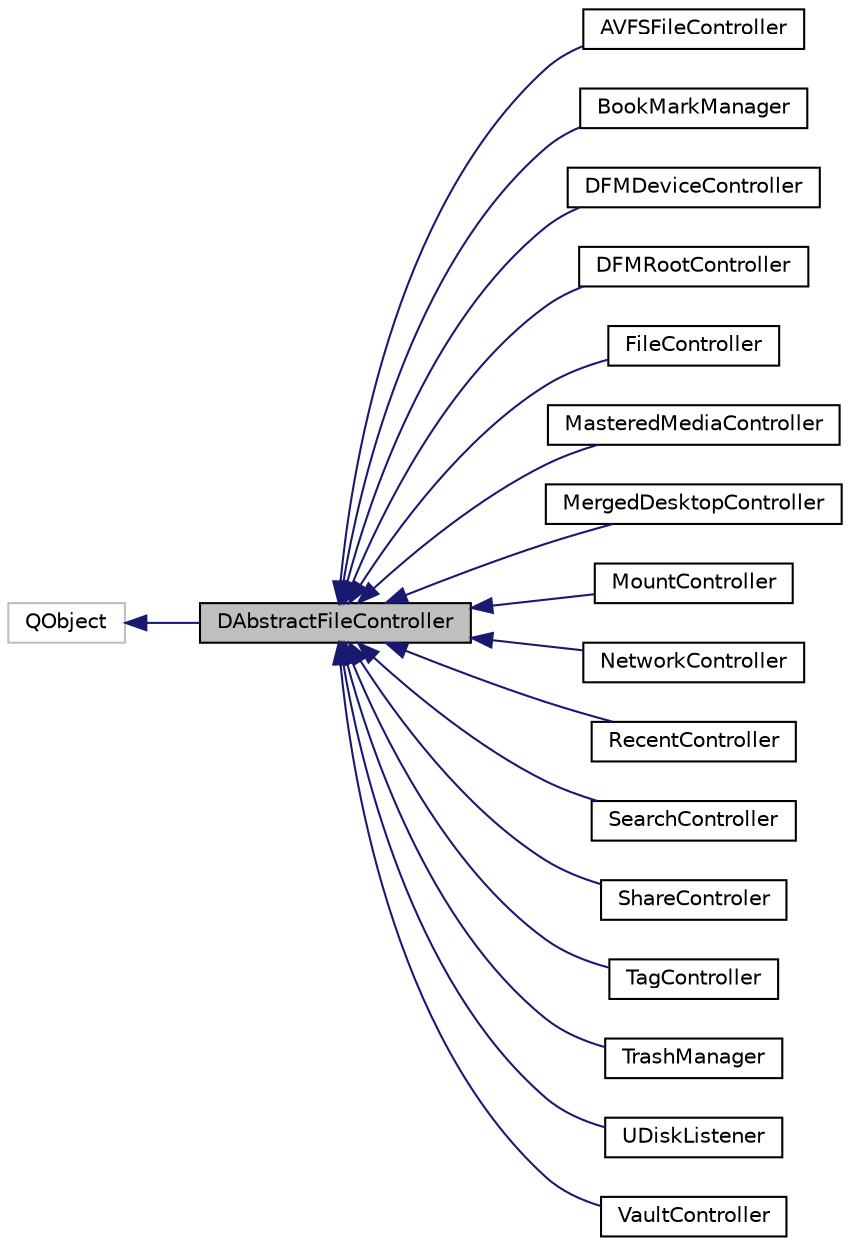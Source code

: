digraph "DAbstractFileController"
{
  edge [fontname="Helvetica",fontsize="10",labelfontname="Helvetica",labelfontsize="10"];
  node [fontname="Helvetica",fontsize="10",shape=record];
  rankdir="LR";
  Node0 [label="DAbstractFileController",height=0.2,width=0.4,color="black", fillcolor="grey75", style="filled", fontcolor="black"];
  Node1 -> Node0 [dir="back",color="midnightblue",fontsize="10",style="solid",fontname="Helvetica"];
  Node1 [label="QObject",height=0.2,width=0.4,color="grey75", fillcolor="white", style="filled"];
  Node0 -> Node2 [dir="back",color="midnightblue",fontsize="10",style="solid",fontname="Helvetica"];
  Node2 [label="AVFSFileController",height=0.2,width=0.4,color="black", fillcolor="white", style="filled",URL="$class_a_v_f_s_file_controller.html"];
  Node0 -> Node3 [dir="back",color="midnightblue",fontsize="10",style="solid",fontname="Helvetica"];
  Node3 [label="BookMarkManager",height=0.2,width=0.4,color="black", fillcolor="white", style="filled",URL="$class_book_mark_manager.html"];
  Node0 -> Node4 [dir="back",color="midnightblue",fontsize="10",style="solid",fontname="Helvetica"];
  Node4 [label="DFMDeviceController",height=0.2,width=0.4,color="black", fillcolor="white", style="filled",URL="$class_d_f_m_device_controller.html"];
  Node0 -> Node5 [dir="back",color="midnightblue",fontsize="10",style="solid",fontname="Helvetica"];
  Node5 [label="DFMRootController",height=0.2,width=0.4,color="black", fillcolor="white", style="filled",URL="$class_d_f_m_root_controller.html"];
  Node0 -> Node6 [dir="back",color="midnightblue",fontsize="10",style="solid",fontname="Helvetica"];
  Node6 [label="FileController",height=0.2,width=0.4,color="black", fillcolor="white", style="filled",URL="$class_file_controller.html"];
  Node0 -> Node7 [dir="back",color="midnightblue",fontsize="10",style="solid",fontname="Helvetica"];
  Node7 [label="MasteredMediaController",height=0.2,width=0.4,color="black", fillcolor="white", style="filled",URL="$class_mastered_media_controller.html"];
  Node0 -> Node8 [dir="back",color="midnightblue",fontsize="10",style="solid",fontname="Helvetica"];
  Node8 [label="MergedDesktopController",height=0.2,width=0.4,color="black", fillcolor="white", style="filled",URL="$class_merged_desktop_controller.html"];
  Node0 -> Node9 [dir="back",color="midnightblue",fontsize="10",style="solid",fontname="Helvetica"];
  Node9 [label="MountController",height=0.2,width=0.4,color="black", fillcolor="white", style="filled",URL="$class_mount_controller.html"];
  Node0 -> Node10 [dir="back",color="midnightblue",fontsize="10",style="solid",fontname="Helvetica"];
  Node10 [label="NetworkController",height=0.2,width=0.4,color="black", fillcolor="white", style="filled",URL="$class_network_controller.html"];
  Node0 -> Node11 [dir="back",color="midnightblue",fontsize="10",style="solid",fontname="Helvetica"];
  Node11 [label="RecentController",height=0.2,width=0.4,color="black", fillcolor="white", style="filled",URL="$class_recent_controller.html"];
  Node0 -> Node12 [dir="back",color="midnightblue",fontsize="10",style="solid",fontname="Helvetica"];
  Node12 [label="SearchController",height=0.2,width=0.4,color="black", fillcolor="white", style="filled",URL="$class_search_controller.html"];
  Node0 -> Node13 [dir="back",color="midnightblue",fontsize="10",style="solid",fontname="Helvetica"];
  Node13 [label="ShareControler",height=0.2,width=0.4,color="black", fillcolor="white", style="filled",URL="$class_share_controler.html"];
  Node0 -> Node14 [dir="back",color="midnightblue",fontsize="10",style="solid",fontname="Helvetica"];
  Node14 [label="TagController",height=0.2,width=0.4,color="black", fillcolor="white", style="filled",URL="$class_tag_controller.html"];
  Node0 -> Node15 [dir="back",color="midnightblue",fontsize="10",style="solid",fontname="Helvetica"];
  Node15 [label="TrashManager",height=0.2,width=0.4,color="black", fillcolor="white", style="filled",URL="$class_trash_manager.html"];
  Node0 -> Node16 [dir="back",color="midnightblue",fontsize="10",style="solid",fontname="Helvetica"];
  Node16 [label="UDiskListener",height=0.2,width=0.4,color="black", fillcolor="white", style="filled",URL="$class_u_disk_listener.html"];
  Node0 -> Node17 [dir="back",color="midnightblue",fontsize="10",style="solid",fontname="Helvetica"];
  Node17 [label="VaultController",height=0.2,width=0.4,color="black", fillcolor="white", style="filled",URL="$class_vault_controller.html"];
}
